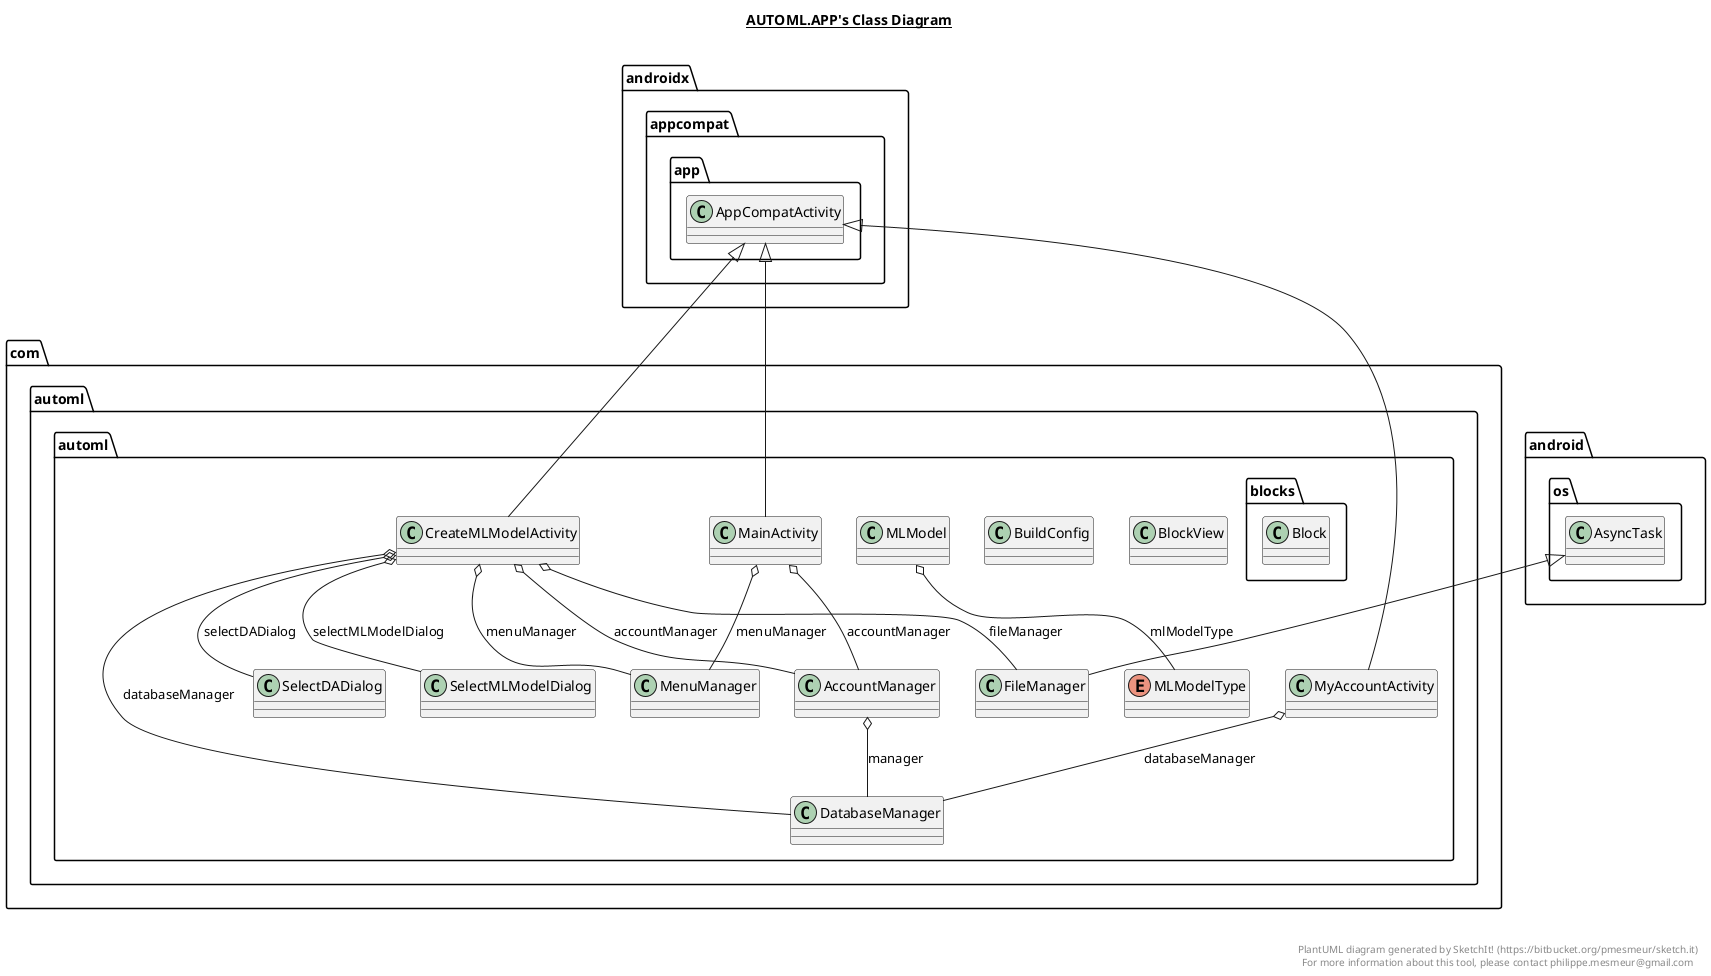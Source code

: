 @startuml

title __AUTOML.APP's Class Diagram__\n

  namespace com.automl.automl {
    class com.automl.automl.AccountManager {
    }
  }
  

  namespace com.automl.automl {
    class com.automl.automl.BlockView {
    }
  }
  

  namespace com.automl.automl {
    class com.automl.automl.BuildConfig {
    }
  }
  

  namespace com.automl.automl {
    class com.automl.automl.CreateMLModelActivity {
    }
  }
  

  namespace com.automl.automl {
    class com.automl.automl.DatabaseManager {
    }
  }
  

  namespace com.automl.automl {
    class com.automl.automl.FileManager {
    }
  }
  

  namespace com.automl.automl {
    class com.automl.automl.MLModel {
    }
  }
  

  namespace com.automl.automl {
    enum MLModelType {
    }
  }
  

  namespace com.automl.automl {
    class com.automl.automl.MainActivity {
    }
  }
  

  namespace com.automl.automl {
    class com.automl.automl.MenuManager {
    }
  }
  

  namespace com.automl.automl {
    class com.automl.automl.MyAccountActivity {
    }
  }
  

  namespace com.automl.automl {
    class com.automl.automl.SelectDADialog {
    }
  }
  

  namespace com.automl.automl {
    class com.automl.automl.SelectMLModelDialog {
    }
  }
  

  namespace com.automl.automl {
    namespace blocks {
      class com.automl.automl.blocks.Block {
      }
    }
  }
  

  com.automl.automl.AccountManager o-- com.automl.automl.DatabaseManager : manager
  com.automl.automl.CreateMLModelActivity -up-|> androidx.appcompat.app.AppCompatActivity
  com.automl.automl.CreateMLModelActivity o-- com.automl.automl.AccountManager : accountManager
  com.automl.automl.CreateMLModelActivity o-- com.automl.automl.DatabaseManager : databaseManager
  com.automl.automl.CreateMLModelActivity o-- com.automl.automl.FileManager : fileManager
  com.automl.automl.CreateMLModelActivity o-- com.automl.automl.MenuManager : menuManager
  com.automl.automl.CreateMLModelActivity o-- com.automl.automl.SelectDADialog : selectDADialog
  com.automl.automl.CreateMLModelActivity o-- com.automl.automl.SelectMLModelDialog : selectMLModelDialog
  com.automl.automl.FileManager -up-|> android.os.AsyncTask
  com.automl.automl.MLModel o-- com.automl.automl.MLModelType : mlModelType
  com.automl.automl.MainActivity -up-|> androidx.appcompat.app.AppCompatActivity
  com.automl.automl.MainActivity o-- com.automl.automl.AccountManager : accountManager
  com.automl.automl.MainActivity o-- com.automl.automl.MenuManager : menuManager
  com.automl.automl.MyAccountActivity -up-|> androidx.appcompat.app.AppCompatActivity
  com.automl.automl.MyAccountActivity o-- com.automl.automl.DatabaseManager : databaseManager


right footer


PlantUML diagram generated by SketchIt! (https://bitbucket.org/pmesmeur/sketch.it)
For more information about this tool, please contact philippe.mesmeur@gmail.com
endfooter

@enduml
